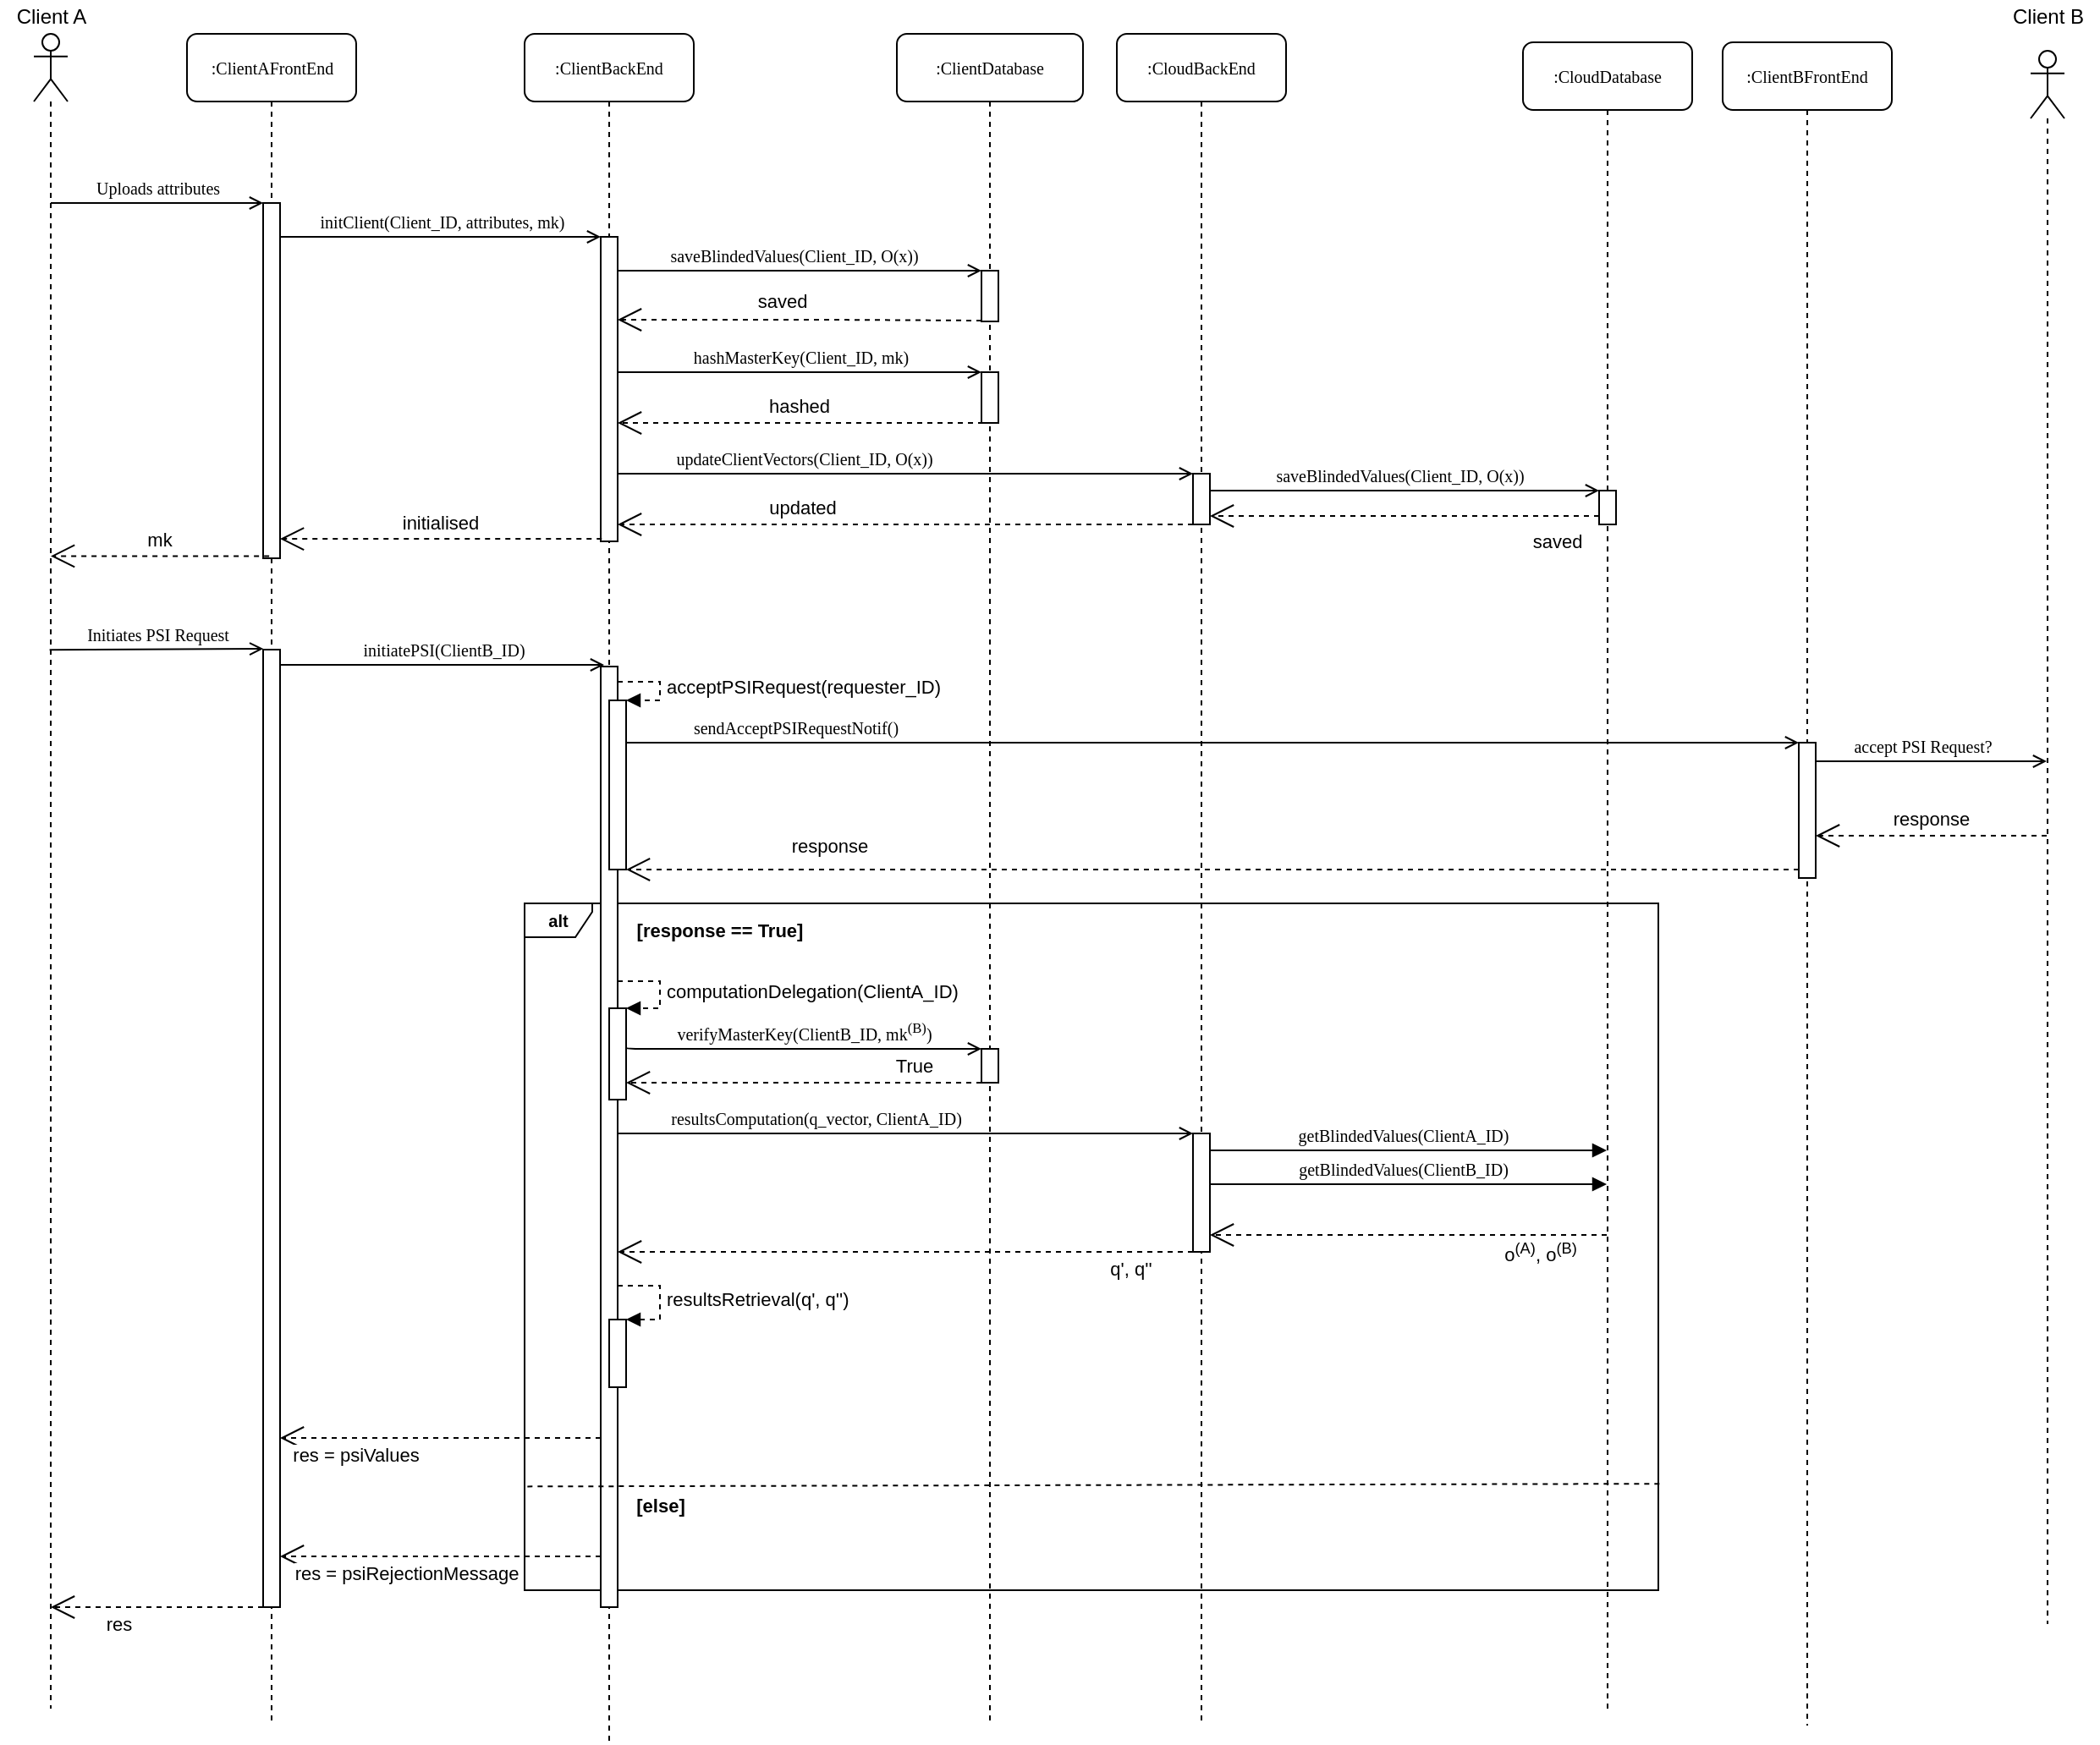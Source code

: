 <mxfile version="14.2.7" type="device"><diagram name="Page-1" id="13e1069c-82ec-6db2-03f1-153e76fe0fe0"><mxGraphModel dx="1426" dy="649" grid="1" gridSize="10" guides="1" tooltips="1" connect="1" arrows="1" fold="1" page="1" pageScale="1" pageWidth="2336" pageHeight="1654" background="#ffffff" math="0" shadow="0"><root><mxCell id="0"/><mxCell id="1" parent="0"/><mxCell id="ZnWoNv_hDqzTvxR1TfD1-65" value="&lt;font style=&quot;font-size: 10px&quot;&gt;&lt;b&gt;alt&lt;/b&gt;&lt;/font&gt;" style="shape=umlFrame;whiteSpace=wrap;html=1;width=40;height=20;" vertex="1" parent="1"><mxGeometry x="410" y="594" width="670" height="406" as="geometry"/></mxCell><mxCell id="7baba1c4bc27f4b0-2" value="&lt;font style=&quot;font-size: 10px&quot;&gt;:ClientAFrontEnd&lt;/font&gt;" style="shape=umlLifeline;perimeter=lifelinePerimeter;whiteSpace=wrap;html=1;container=1;collapsible=0;recursiveResize=0;outlineConnect=0;rounded=1;shadow=0;comic=0;labelBackgroundColor=none;strokeWidth=1;fontFamily=Verdana;fontSize=12;align=center;" parent="1" vertex="1"><mxGeometry x="210.5" y="80" width="100" height="1000" as="geometry"/></mxCell><mxCell id="7baba1c4bc27f4b0-10" value="" style="html=1;points=[];perimeter=orthogonalPerimeter;rounded=0;shadow=0;comic=0;labelBackgroundColor=none;strokeWidth=1;fontFamily=Verdana;fontSize=12;align=center;" parent="7baba1c4bc27f4b0-2" vertex="1"><mxGeometry x="45" y="100" width="10" height="210" as="geometry"/></mxCell><mxCell id="ZnWoNv_hDqzTvxR1TfD1-38" value="" style="html=1;points=[];perimeter=orthogonalPerimeter;" vertex="1" parent="7baba1c4bc27f4b0-2"><mxGeometry x="45" y="364" width="10" height="566" as="geometry"/></mxCell><mxCell id="7baba1c4bc27f4b0-3" value="&lt;font style=&quot;font-size: 10px&quot;&gt;:ClientBackEnd&lt;/font&gt;" style="shape=umlLifeline;perimeter=lifelinePerimeter;whiteSpace=wrap;html=1;container=1;collapsible=0;recursiveResize=0;outlineConnect=0;rounded=1;shadow=0;comic=0;labelBackgroundColor=none;strokeWidth=1;fontFamily=Verdana;fontSize=12;align=center;" parent="1" vertex="1"><mxGeometry x="410" y="80" width="100" height="1010" as="geometry"/></mxCell><mxCell id="7baba1c4bc27f4b0-13" value="" style="html=1;points=[];perimeter=orthogonalPerimeter;rounded=0;shadow=0;comic=0;labelBackgroundColor=none;strokeWidth=1;fontFamily=Verdana;fontSize=12;align=center;" parent="7baba1c4bc27f4b0-3" vertex="1"><mxGeometry x="45" y="120" width="10" height="180" as="geometry"/></mxCell><mxCell id="ZnWoNv_hDqzTvxR1TfD1-47" value="" style="html=1;points=[];perimeter=orthogonalPerimeter;" vertex="1" parent="7baba1c4bc27f4b0-3"><mxGeometry x="45" y="374" width="10" height="556" as="geometry"/></mxCell><mxCell id="7baba1c4bc27f4b0-4" value="&lt;font style=&quot;font-size: 10px&quot;&gt;:ClientDatabase&lt;/font&gt;" style="shape=umlLifeline;perimeter=lifelinePerimeter;whiteSpace=wrap;html=1;container=1;collapsible=0;recursiveResize=0;outlineConnect=0;rounded=1;shadow=0;comic=0;labelBackgroundColor=none;strokeWidth=1;fontFamily=Verdana;fontSize=12;align=center;" parent="1" vertex="1"><mxGeometry x="630" y="80" width="110" height="1000" as="geometry"/></mxCell><mxCell id="7baba1c4bc27f4b0-16" value="" style="html=1;points=[];perimeter=orthogonalPerimeter;rounded=0;shadow=0;comic=0;labelBackgroundColor=none;strokeWidth=1;fontFamily=Verdana;fontSize=12;align=center;" parent="7baba1c4bc27f4b0-4" vertex="1"><mxGeometry x="50" y="140" width="10" height="30" as="geometry"/></mxCell><mxCell id="ZnWoNv_hDqzTvxR1TfD1-28" value="" style="html=1;points=[];perimeter=orthogonalPerimeter;rounded=0;shadow=0;comic=0;labelBackgroundColor=none;strokeWidth=1;fontFamily=Verdana;fontSize=12;align=center;" vertex="1" parent="7baba1c4bc27f4b0-4"><mxGeometry x="50" y="200" width="10" height="30" as="geometry"/></mxCell><mxCell id="ZnWoNv_hDqzTvxR1TfD1-110" value="" style="html=1;points=[];perimeter=orthogonalPerimeter;" vertex="1" parent="7baba1c4bc27f4b0-4"><mxGeometry x="50" y="600" width="10" height="20" as="geometry"/></mxCell><mxCell id="7baba1c4bc27f4b0-17" value="&lt;font style=&quot;font-size: 10px&quot;&gt;saveBlindedValues(Client_ID, O(x))&lt;/font&gt;" style="html=1;verticalAlign=bottom;endArrow=open;labelBackgroundColor=none;fontFamily=Verdana;fontSize=12;edgeStyle=elbowEdgeStyle;elbow=vertical;endFill=0;" parent="1" source="7baba1c4bc27f4b0-13" target="7baba1c4bc27f4b0-16" edge="1"><mxGeometry x="-0.032" relative="1" as="geometry"><mxPoint x="510" y="220" as="sourcePoint"/><Array as="points"><mxPoint x="470" y="220"/><mxPoint x="580" y="230"/><mxPoint x="560" y="230"/><mxPoint x="460" y="220"/></Array><mxPoint as="offset"/></mxGeometry></mxCell><mxCell id="7baba1c4bc27f4b0-11" value="&lt;font style=&quot;font-size: 10px&quot;&gt;Uploads attributes&lt;/font&gt;" style="html=1;verticalAlign=bottom;endArrow=open;entryX=0;entryY=0;labelBackgroundColor=none;fontFamily=Verdana;fontSize=12;edgeStyle=elbowEdgeStyle;elbow=vertical;endFill=0;" parent="1" source="ZnWoNv_hDqzTvxR1TfD1-17" target="7baba1c4bc27f4b0-10" edge="1"><mxGeometry relative="1" as="geometry"><mxPoint x="100" y="180" as="sourcePoint"/></mxGeometry></mxCell><mxCell id="7baba1c4bc27f4b0-14" value="&lt;span style=&quot;font-size: 10px&quot;&gt;initClient(Client_ID, attributes, mk)&lt;/span&gt;" style="html=1;verticalAlign=bottom;endArrow=open;entryX=0;entryY=0;labelBackgroundColor=none;fontFamily=Verdana;fontSize=12;edgeStyle=elbowEdgeStyle;elbow=vertical;endFill=0;" parent="1" source="7baba1c4bc27f4b0-10" target="7baba1c4bc27f4b0-13" edge="1"><mxGeometry relative="1" as="geometry"><mxPoint x="370" y="200" as="sourcePoint"/></mxGeometry></mxCell><mxCell id="ZnWoNv_hDqzTvxR1TfD1-17" value="" style="shape=umlLifeline;participant=umlActor;perimeter=lifelinePerimeter;whiteSpace=wrap;html=1;container=1;collapsible=0;recursiveResize=0;verticalAlign=top;spacingTop=36;outlineConnect=0;align=center;" vertex="1" parent="1"><mxGeometry x="120" y="80" width="20" height="990" as="geometry"/></mxCell><mxCell id="ZnWoNv_hDqzTvxR1TfD1-19" value="" style="endArrow=open;endFill=1;endSize=12;html=1;dashed=1;exitX=0;exitY=0.983;exitDx=0;exitDy=0;exitPerimeter=0;" edge="1" parent="1" source="7baba1c4bc27f4b0-16" target="7baba1c4bc27f4b0-13"><mxGeometry width="160" relative="1" as="geometry"><mxPoint x="565" y="250" as="sourcePoint"/><mxPoint x="420" y="250" as="targetPoint"/><Array as="points"><mxPoint x="590" y="249"/><mxPoint x="550" y="249"/></Array></mxGeometry></mxCell><mxCell id="ZnWoNv_hDqzTvxR1TfD1-27" value="saved" style="edgeLabel;html=1;align=center;verticalAlign=middle;resizable=0;points=[];" vertex="1" connectable="0" parent="ZnWoNv_hDqzTvxR1TfD1-19"><mxGeometry x="0.283" y="1" relative="1" as="geometry"><mxPoint x="20" y="-12" as="offset"/></mxGeometry></mxCell><mxCell id="ZnWoNv_hDqzTvxR1TfD1-29" value="&lt;span style=&quot;font-size: 10px&quot;&gt;hashMasterKey(Client_ID, mk)&lt;/span&gt;" style="html=1;verticalAlign=bottom;endArrow=open;labelBackgroundColor=none;fontFamily=Verdana;fontSize=12;edgeStyle=elbowEdgeStyle;elbow=vertical;endFill=0;" edge="1" parent="1" source="7baba1c4bc27f4b0-13" target="ZnWoNv_hDqzTvxR1TfD1-28"><mxGeometry relative="1" as="geometry"><mxPoint x="420" y="270" as="sourcePoint"/><Array as="points"><mxPoint x="480" y="280"/><mxPoint x="455" y="270"/></Array><mxPoint x="559.5" y="270" as="targetPoint"/></mxGeometry></mxCell><mxCell id="ZnWoNv_hDqzTvxR1TfD1-30" value="hashed" style="endArrow=open;endFill=1;endSize=12;html=1;dashed=1;exitX=0.1;exitY=1;exitDx=0;exitDy=0;exitPerimeter=0;" edge="1" parent="1" source="ZnWoNv_hDqzTvxR1TfD1-28" target="7baba1c4bc27f4b0-13"><mxGeometry x="0.008" y="-10" width="160" relative="1" as="geometry"><mxPoint x="550" y="290" as="sourcePoint"/><mxPoint x="410" y="290" as="targetPoint"/><mxPoint as="offset"/></mxGeometry></mxCell><mxCell id="ZnWoNv_hDqzTvxR1TfD1-31" value="initialised" style="endArrow=open;endFill=1;endSize=12;html=1;dashed=1;exitX=0.062;exitY=0.992;exitDx=0;exitDy=0;exitPerimeter=0;" edge="1" parent="1" source="7baba1c4bc27f4b0-13" target="7baba1c4bc27f4b0-10"><mxGeometry x="0.008" y="-10" width="160" relative="1" as="geometry"><mxPoint x="401.0" y="300.0" as="sourcePoint"/><mxPoint x="270" y="300.0" as="targetPoint"/><mxPoint as="offset"/></mxGeometry></mxCell><mxCell id="ZnWoNv_hDqzTvxR1TfD1-32" value="mk" style="endArrow=open;endFill=1;endSize=12;html=1;dashed=1;exitX=0.357;exitY=0.994;exitDx=0;exitDy=0;exitPerimeter=0;" edge="1" parent="1" source="7baba1c4bc27f4b0-10" target="ZnWoNv_hDqzTvxR1TfD1-17"><mxGeometry x="0.008" y="-10" width="160" relative="1" as="geometry"><mxPoint x="240" y="319" as="sourcePoint"/><mxPoint x="130" y="319.12" as="targetPoint"/><mxPoint as="offset"/></mxGeometry></mxCell><mxCell id="ZnWoNv_hDqzTvxR1TfD1-33" value="&lt;span style=&quot;font-size: 10px&quot;&gt;Initiates PSI Request&lt;/span&gt;" style="html=1;verticalAlign=bottom;endArrow=open;entryX=0.012;entryY=-0.002;labelBackgroundColor=none;fontFamily=Verdana;fontSize=12;edgeStyle=elbowEdgeStyle;elbow=vertical;endFill=0;entryDx=0;entryDy=0;entryPerimeter=0;" edge="1" parent="1" target="ZnWoNv_hDqzTvxR1TfD1-38"><mxGeometry relative="1" as="geometry"><mxPoint x="129.324" y="444.176" as="sourcePoint"/><mxPoint x="255.69" y="454.1" as="targetPoint"/></mxGeometry></mxCell><mxCell id="ZnWoNv_hDqzTvxR1TfD1-37" value="Client A" style="text;html=1;align=center;verticalAlign=middle;resizable=0;points=[];autosize=1;" vertex="1" parent="1"><mxGeometry x="100" y="60" width="60" height="20" as="geometry"/></mxCell><mxCell id="ZnWoNv_hDqzTvxR1TfD1-39" value="&lt;span style=&quot;font-size: 10px&quot;&gt;initiatePSI(ClientB_ID)&lt;/span&gt;" style="html=1;verticalAlign=bottom;endArrow=open;labelBackgroundColor=none;fontFamily=Verdana;fontSize=12;edgeStyle=elbowEdgeStyle;elbow=vertical;endFill=0;entryX=0.2;entryY=-0.003;entryDx=0;entryDy=0;entryPerimeter=0;" edge="1" parent="1" target="ZnWoNv_hDqzTvxR1TfD1-47"><mxGeometry relative="1" as="geometry"><mxPoint x="266" y="453" as="sourcePoint"/><mxPoint x="419.5" y="474.1" as="targetPoint"/><Array as="points"><mxPoint x="340" y="453"/><mxPoint x="420" y="460"/></Array></mxGeometry></mxCell><mxCell id="ZnWoNv_hDqzTvxR1TfD1-44" value="" style="shape=umlLifeline;participant=umlActor;perimeter=lifelinePerimeter;whiteSpace=wrap;html=1;container=1;collapsible=0;recursiveResize=0;verticalAlign=top;spacingTop=36;outlineConnect=0;align=center;" vertex="1" parent="1"><mxGeometry x="1300" y="90" width="20" height="930" as="geometry"/></mxCell><mxCell id="ZnWoNv_hDqzTvxR1TfD1-45" value="Client B" style="text;html=1;align=center;verticalAlign=middle;resizable=0;points=[];autosize=1;" vertex="1" parent="1"><mxGeometry x="1280" y="60" width="60" height="20" as="geometry"/></mxCell><mxCell id="ZnWoNv_hDqzTvxR1TfD1-54" value="" style="html=1;points=[];perimeter=orthogonalPerimeter;" vertex="1" parent="1"><mxGeometry x="460" y="474" width="10" height="100" as="geometry"/></mxCell><mxCell id="ZnWoNv_hDqzTvxR1TfD1-55" value="acceptPSIRequest(requester_ID)" style="edgeStyle=orthogonalEdgeStyle;html=1;align=left;spacingLeft=2;endArrow=block;rounded=0;entryX=1;entryY=0;dashed=1;" edge="1" target="ZnWoNv_hDqzTvxR1TfD1-54" parent="1" source="ZnWoNv_hDqzTvxR1TfD1-47"><mxGeometry relative="1" as="geometry"><mxPoint x="470" y="464" as="sourcePoint"/><Array as="points"><mxPoint x="490" y="463"/><mxPoint x="490" y="474"/></Array></mxGeometry></mxCell><mxCell id="ZnWoNv_hDqzTvxR1TfD1-56" value="&lt;span style=&quot;font-size: 10px&quot;&gt;sendAcceptPSIRequestNotif()&lt;/span&gt;" style="html=1;verticalAlign=bottom;endArrow=open;labelBackgroundColor=none;fontFamily=Verdana;fontSize=12;edgeStyle=elbowEdgeStyle;elbow=vertical;endFill=0;" edge="1" parent="1" target="ZnWoNv_hDqzTvxR1TfD1-59"><mxGeometry x="-0.711" relative="1" as="geometry"><mxPoint x="470" y="499" as="sourcePoint"/><mxPoint x="658.83" y="493.8" as="targetPoint"/><Array as="points"><mxPoint x="1160" y="499"/></Array><mxPoint as="offset"/></mxGeometry></mxCell><mxCell id="ZnWoNv_hDqzTvxR1TfD1-57" value="&lt;font style=&quot;font-size: 10px&quot;&gt;:ClientBFrontEnd&lt;/font&gt;" style="shape=umlLifeline;perimeter=lifelinePerimeter;whiteSpace=wrap;html=1;container=1;collapsible=0;recursiveResize=0;outlineConnect=0;rounded=1;shadow=0;comic=0;labelBackgroundColor=none;strokeWidth=1;fontFamily=Verdana;fontSize=12;align=center;" vertex="1" parent="1"><mxGeometry x="1118" y="85" width="100" height="995" as="geometry"/></mxCell><mxCell id="ZnWoNv_hDqzTvxR1TfD1-59" value="" style="html=1;points=[];perimeter=orthogonalPerimeter;" vertex="1" parent="ZnWoNv_hDqzTvxR1TfD1-57"><mxGeometry x="45" y="414" width="10" height="80" as="geometry"/></mxCell><mxCell id="ZnWoNv_hDqzTvxR1TfD1-60" value="&lt;span style=&quot;font-size: 10px&quot;&gt;accept PSI Request?&lt;/span&gt;" style="html=1;verticalAlign=bottom;endArrow=open;labelBackgroundColor=none;fontFamily=Verdana;fontSize=12;edgeStyle=elbowEdgeStyle;elbow=vertical;endFill=0;" edge="1" parent="1" source="ZnWoNv_hDqzTvxR1TfD1-59" target="ZnWoNv_hDqzTvxR1TfD1-44"><mxGeometry x="-0.076" relative="1" as="geometry"><mxPoint x="1030" y="504" as="sourcePoint"/><mxPoint x="969.5" y="504" as="targetPoint"/><mxPoint as="offset"/><Array as="points"><mxPoint x="1230" y="510"/><mxPoint x="1050" y="510"/><mxPoint x="1030" y="494"/><mxPoint x="1020" y="450"/><mxPoint x="898" y="514"/></Array></mxGeometry></mxCell><mxCell id="ZnWoNv_hDqzTvxR1TfD1-61" value="response" style="endArrow=open;endFill=1;endSize=12;html=1;dashed=1;" edge="1" parent="1" source="ZnWoNv_hDqzTvxR1TfD1-44" target="ZnWoNv_hDqzTvxR1TfD1-59"><mxGeometry x="0.008" y="-10" width="160" relative="1" as="geometry"><mxPoint x="969.5" y="554" as="sourcePoint"/><mxPoint x="744" y="544" as="targetPoint"/><mxPoint as="offset"/><Array as="points"><mxPoint x="1230" y="554"/></Array></mxGeometry></mxCell><mxCell id="ZnWoNv_hDqzTvxR1TfD1-64" value="response" style="endArrow=open;endFill=1;endSize=12;html=1;dashed=1;" edge="1" parent="1" source="ZnWoNv_hDqzTvxR1TfD1-59" target="ZnWoNv_hDqzTvxR1TfD1-54"><mxGeometry x="0.654" y="-14" width="160" relative="1" as="geometry"><mxPoint x="814.5" y="574" as="sourcePoint"/><mxPoint x="680" y="574" as="targetPoint"/><mxPoint as="offset"/><Array as="points"><mxPoint x="785" y="574"/></Array></mxGeometry></mxCell><mxCell id="ZnWoNv_hDqzTvxR1TfD1-66" value="&lt;font style=&quot;font-size: 11px&quot;&gt;&lt;b&gt;[response == True]&lt;/b&gt;&lt;/font&gt;" style="text;html=1;align=center;verticalAlign=middle;resizable=0;points=[];autosize=1;" vertex="1" parent="1"><mxGeometry x="470" y="600" width="110" height="20" as="geometry"/></mxCell><mxCell id="ZnWoNv_hDqzTvxR1TfD1-71" value="" style="html=1;points=[];perimeter=orthogonalPerimeter;" vertex="1" parent="1"><mxGeometry x="460" y="656" width="10" height="54" as="geometry"/></mxCell><mxCell id="ZnWoNv_hDqzTvxR1TfD1-72" value="computationDelegation(ClientA_ID)" style="edgeStyle=orthogonalEdgeStyle;html=1;align=left;spacingLeft=2;endArrow=block;rounded=0;entryX=1;entryY=0;dashed=1;" edge="1" target="ZnWoNv_hDqzTvxR1TfD1-71" parent="1"><mxGeometry relative="1" as="geometry"><mxPoint x="465" y="640" as="sourcePoint"/><Array as="points"><mxPoint x="490" y="640"/></Array></mxGeometry></mxCell><mxCell id="ZnWoNv_hDqzTvxR1TfD1-73" value="&lt;font style=&quot;font-size: 10px&quot;&gt;:CloudBackEnd&lt;/font&gt;" style="shape=umlLifeline;perimeter=lifelinePerimeter;whiteSpace=wrap;html=1;container=1;collapsible=0;recursiveResize=0;outlineConnect=0;rounded=1;shadow=0;comic=0;labelBackgroundColor=none;strokeWidth=1;fontFamily=Verdana;fontSize=12;align=center;" vertex="1" parent="1"><mxGeometry x="760" y="80" width="100" height="1000" as="geometry"/></mxCell><mxCell id="ZnWoNv_hDqzTvxR1TfD1-76" value="" style="html=1;points=[];perimeter=orthogonalPerimeter;rounded=0;shadow=0;comic=0;labelBackgroundColor=none;strokeWidth=1;fontFamily=Verdana;fontSize=12;align=center;" vertex="1" parent="ZnWoNv_hDqzTvxR1TfD1-73"><mxGeometry x="45" y="260" width="10" height="30" as="geometry"/></mxCell><mxCell id="ZnWoNv_hDqzTvxR1TfD1-83" value="" style="html=1;points=[];perimeter=orthogonalPerimeter;" vertex="1" parent="ZnWoNv_hDqzTvxR1TfD1-73"><mxGeometry x="45" y="650" width="10" height="70" as="geometry"/></mxCell><mxCell id="ZnWoNv_hDqzTvxR1TfD1-77" value="&lt;font style=&quot;font-size: 10px&quot;&gt;updateClientVectors(Client_ID, O(x))&lt;/font&gt;" style="html=1;verticalAlign=bottom;endArrow=open;labelBackgroundColor=none;fontFamily=Verdana;fontSize=12;edgeStyle=elbowEdgeStyle;elbow=vertical;endFill=0;" edge="1" parent="1" source="7baba1c4bc27f4b0-13" target="ZnWoNv_hDqzTvxR1TfD1-76"><mxGeometry x="-0.352" relative="1" as="geometry"><mxPoint x="460" y="340" as="sourcePoint"/><Array as="points"><mxPoint x="495" y="340"/><mxPoint x="605" y="350"/><mxPoint x="585" y="350"/><mxPoint x="485" y="340"/></Array><mxPoint x="705" y="340" as="targetPoint"/><mxPoint as="offset"/></mxGeometry></mxCell><mxCell id="ZnWoNv_hDqzTvxR1TfD1-78" value="updated" style="endArrow=open;endFill=1;endSize=12;html=1;dashed=1;" edge="1" parent="1" source="ZnWoNv_hDqzTvxR1TfD1-76" target="7baba1c4bc27f4b0-13"><mxGeometry x="0.36" y="-10" width="160" relative="1" as="geometry"><mxPoint x="836.0" y="360" as="sourcePoint"/><mxPoint x="620" y="360" as="targetPoint"/><mxPoint as="offset"/><Array as="points"><mxPoint x="630" y="370"/></Array></mxGeometry></mxCell><mxCell id="ZnWoNv_hDqzTvxR1TfD1-81" value="&lt;span style=&quot;font-size: 10px&quot;&gt;resultsComputation(q_vector, ClientA_ID)&lt;/span&gt;" style="html=1;verticalAlign=bottom;endArrow=open;labelBackgroundColor=none;fontFamily=Verdana;fontSize=12;edgeStyle=elbowEdgeStyle;elbow=vertical;endFill=0;" edge="1" parent="1" source="ZnWoNv_hDqzTvxR1TfD1-47" target="ZnWoNv_hDqzTvxR1TfD1-83"><mxGeometry x="-0.314" relative="1" as="geometry"><mxPoint x="460" y="710.0" as="sourcePoint"/><mxPoint x="948.47" y="711.18" as="targetPoint"/><mxPoint as="offset"/><Array as="points"><mxPoint x="740" y="730"/></Array></mxGeometry></mxCell><mxCell id="ZnWoNv_hDqzTvxR1TfD1-84" value="&lt;font style=&quot;font-size: 10px&quot;&gt;:CloudDatabase&lt;/font&gt;" style="shape=umlLifeline;perimeter=lifelinePerimeter;whiteSpace=wrap;html=1;container=1;collapsible=0;recursiveResize=0;outlineConnect=0;rounded=1;shadow=0;comic=0;labelBackgroundColor=none;strokeWidth=1;fontFamily=Verdana;fontSize=12;align=center;" vertex="1" parent="1"><mxGeometry x="1000" y="85" width="100" height="985" as="geometry"/></mxCell><mxCell id="ZnWoNv_hDqzTvxR1TfD1-85" value="" style="html=1;points=[];perimeter=orthogonalPerimeter;rounded=0;shadow=0;comic=0;labelBackgroundColor=none;strokeWidth=1;fontFamily=Verdana;fontSize=12;align=center;" vertex="1" parent="ZnWoNv_hDqzTvxR1TfD1-84"><mxGeometry x="45" y="265" width="10" height="20" as="geometry"/></mxCell><mxCell id="ZnWoNv_hDqzTvxR1TfD1-86" value="&lt;font style=&quot;font-size: 10px&quot;&gt;saveBlindedValues(Client_ID, O(x))&lt;/font&gt;" style="html=1;verticalAlign=bottom;endArrow=open;labelBackgroundColor=none;fontFamily=Verdana;fontSize=12;edgeStyle=elbowEdgeStyle;elbow=vertical;endFill=0;" edge="1" parent="1" source="ZnWoNv_hDqzTvxR1TfD1-76" target="ZnWoNv_hDqzTvxR1TfD1-85"><mxGeometry x="-0.032" relative="1" as="geometry"><mxPoint x="835" y="350" as="sourcePoint"/><Array as="points"><mxPoint x="840" y="350"/><mxPoint x="950" y="360"/><mxPoint x="930" y="360"/><mxPoint x="830" y="350"/></Array><mxPoint x="940" y="350" as="targetPoint"/><mxPoint as="offset"/></mxGeometry></mxCell><mxCell id="ZnWoNv_hDqzTvxR1TfD1-87" value="" style="endArrow=open;endFill=1;endSize=12;html=1;dashed=1;" edge="1" parent="1" source="ZnWoNv_hDqzTvxR1TfD1-85" target="ZnWoNv_hDqzTvxR1TfD1-76"><mxGeometry width="160" relative="1" as="geometry"><mxPoint x="1050" y="379.49" as="sourcePoint"/><mxPoint x="835" y="379" as="targetPoint"/><Array as="points"><mxPoint x="860" y="365"/></Array></mxGeometry></mxCell><mxCell id="ZnWoNv_hDqzTvxR1TfD1-89" value="saved" style="edgeLabel;html=1;align=center;verticalAlign=middle;resizable=0;points=[];" vertex="1" connectable="0" parent="ZnWoNv_hDqzTvxR1TfD1-87"><mxGeometry x="0.283" y="1" relative="1" as="geometry"><mxPoint x="122.62" y="14" as="offset"/></mxGeometry></mxCell><mxCell id="ZnWoNv_hDqzTvxR1TfD1-91" value="&lt;font style=&quot;font-size: 10px&quot;&gt;getBlindedValues(ClientA_ID)&lt;/font&gt;" style="html=1;verticalAlign=bottom;endArrow=block;labelBackgroundColor=none;fontFamily=Verdana;fontSize=12;edgeStyle=elbowEdgeStyle;elbow=vertical;endFill=1;" edge="1" parent="1" source="ZnWoNv_hDqzTvxR1TfD1-83" target="ZnWoNv_hDqzTvxR1TfD1-84"><mxGeometry x="-0.032" relative="1" as="geometry"><mxPoint x="820" y="740" as="sourcePoint"/><Array as="points"><mxPoint x="845" y="740"/><mxPoint x="955" y="750"/><mxPoint x="935" y="750"/><mxPoint x="835" y="740"/></Array><mxPoint x="1050" y="740" as="targetPoint"/><mxPoint as="offset"/></mxGeometry></mxCell><mxCell id="ZnWoNv_hDqzTvxR1TfD1-92" value="" style="endArrow=open;endFill=1;endSize=12;html=1;dashed=1;" edge="1" parent="1" source="ZnWoNv_hDqzTvxR1TfD1-84" target="ZnWoNv_hDqzTvxR1TfD1-83"><mxGeometry width="160" relative="1" as="geometry"><mxPoint x="1050" y="755" as="sourcePoint"/><mxPoint x="820" y="755" as="targetPoint"/><Array as="points"><mxPoint x="910" y="790"/></Array></mxGeometry></mxCell><mxCell id="ZnWoNv_hDqzTvxR1TfD1-95" value="o&lt;sup&gt;(A)&lt;/sup&gt;, o&lt;sup&gt;(B)&lt;/sup&gt;" style="edgeLabel;html=1;align=center;verticalAlign=middle;resizable=0;points=[];" vertex="1" connectable="0" parent="ZnWoNv_hDqzTvxR1TfD1-92"><mxGeometry x="-0.189" y="1" relative="1" as="geometry"><mxPoint x="55.7" y="9" as="offset"/></mxGeometry></mxCell><mxCell id="ZnWoNv_hDqzTvxR1TfD1-94" value="&lt;font style=&quot;font-size: 10px&quot;&gt;getBlindedValues(ClientB_ID)&lt;/font&gt;" style="html=1;verticalAlign=bottom;endArrow=block;labelBackgroundColor=none;fontFamily=Verdana;fontSize=12;edgeStyle=elbowEdgeStyle;elbow=vertical;endFill=1;" edge="1" parent="1" source="ZnWoNv_hDqzTvxR1TfD1-83" target="ZnWoNv_hDqzTvxR1TfD1-84"><mxGeometry x="-0.032" relative="1" as="geometry"><mxPoint x="810" y="760" as="sourcePoint"/><Array as="points"><mxPoint x="840" y="760"/><mxPoint x="950" y="770"/><mxPoint x="930" y="770"/><mxPoint x="830" y="760"/></Array><mxPoint x="1044.5" y="760" as="targetPoint"/><mxPoint as="offset"/></mxGeometry></mxCell><mxCell id="ZnWoNv_hDqzTvxR1TfD1-96" value="" style="endArrow=open;endFill=1;endSize=12;html=1;dashed=1;" edge="1" parent="1" source="ZnWoNv_hDqzTvxR1TfD1-83" target="ZnWoNv_hDqzTvxR1TfD1-47"><mxGeometry width="160" relative="1" as="geometry"><mxPoint x="704.5" y="800" as="sourcePoint"/><mxPoint x="470" y="800" as="targetPoint"/><Array as="points"><mxPoint x="565" y="800"/></Array></mxGeometry></mxCell><mxCell id="ZnWoNv_hDqzTvxR1TfD1-97" value="q', q''" style="edgeLabel;html=1;align=center;verticalAlign=middle;resizable=0;points=[];" vertex="1" connectable="0" parent="ZnWoNv_hDqzTvxR1TfD1-96"><mxGeometry x="-0.189" y="1" relative="1" as="geometry"><mxPoint x="101" y="9" as="offset"/></mxGeometry></mxCell><mxCell id="ZnWoNv_hDqzTvxR1TfD1-98" value="" style="endArrow=open;endFill=1;endSize=12;html=1;dashed=1;" edge="1" parent="1" source="ZnWoNv_hDqzTvxR1TfD1-47" target="ZnWoNv_hDqzTvxR1TfD1-38"><mxGeometry width="160" relative="1" as="geometry"><mxPoint x="460" y="869" as="sourcePoint"/><mxPoint x="280" y="869.17" as="targetPoint"/><Array as="points"><mxPoint x="350" y="910"/></Array></mxGeometry></mxCell><mxCell id="ZnWoNv_hDqzTvxR1TfD1-99" value="res = psiValues" style="edgeLabel;html=1;align=center;verticalAlign=middle;resizable=0;points=[];" vertex="1" connectable="0" parent="ZnWoNv_hDqzTvxR1TfD1-98"><mxGeometry x="-0.189" y="1" relative="1" as="geometry"><mxPoint x="-67.83" y="9" as="offset"/></mxGeometry></mxCell><mxCell id="ZnWoNv_hDqzTvxR1TfD1-100" value="" style="html=1;points=[];perimeter=orthogonalPerimeter;" vertex="1" parent="1"><mxGeometry x="460" y="840" width="10" height="40" as="geometry"/></mxCell><mxCell id="ZnWoNv_hDqzTvxR1TfD1-101" value="resultsRetrieval(q', q'')" style="edgeStyle=orthogonalEdgeStyle;html=1;align=left;spacingLeft=2;endArrow=block;rounded=0;entryX=1;entryY=0;dashed=1;" edge="1" target="ZnWoNv_hDqzTvxR1TfD1-100" parent="1"><mxGeometry relative="1" as="geometry"><mxPoint x="465" y="820" as="sourcePoint"/><Array as="points"><mxPoint x="490" y="820"/></Array></mxGeometry></mxCell><mxCell id="ZnWoNv_hDqzTvxR1TfD1-102" value="" style="endArrow=none;endFill=0;endSize=12;html=1;dashed=1;exitX=1.001;exitY=0.845;exitDx=0;exitDy=0;exitPerimeter=0;entryX=-0.002;entryY=0.849;entryDx=0;entryDy=0;entryPerimeter=0;elbow=horizontal;" edge="1" parent="1" source="ZnWoNv_hDqzTvxR1TfD1-65" target="ZnWoNv_hDqzTvxR1TfD1-65"><mxGeometry width="160" relative="1" as="geometry"><mxPoint x="927.25" y="950" as="sourcePoint"/><mxPoint x="692.75" y="950" as="targetPoint"/><Array as="points"/></mxGeometry></mxCell><mxCell id="ZnWoNv_hDqzTvxR1TfD1-105" value="" style="endArrow=open;endFill=1;endSize=12;html=1;dashed=1;" edge="1" parent="1" source="ZnWoNv_hDqzTvxR1TfD1-47" target="ZnWoNv_hDqzTvxR1TfD1-38"><mxGeometry width="160" relative="1" as="geometry"><mxPoint x="449.5" y="980" as="sourcePoint"/><mxPoint x="260" y="980" as="targetPoint"/><Array as="points"><mxPoint x="344.5" y="980"/></Array></mxGeometry></mxCell><mxCell id="ZnWoNv_hDqzTvxR1TfD1-106" value="res = psiRejectionMessage" style="edgeLabel;html=1;align=center;verticalAlign=middle;resizable=0;points=[];" vertex="1" connectable="0" parent="ZnWoNv_hDqzTvxR1TfD1-105"><mxGeometry x="-0.189" y="1" relative="1" as="geometry"><mxPoint x="-38.45" y="9.0" as="offset"/></mxGeometry></mxCell><mxCell id="ZnWoNv_hDqzTvxR1TfD1-107" value="" style="endArrow=open;endFill=1;endSize=12;html=1;dashed=1;" edge="1" parent="1" source="ZnWoNv_hDqzTvxR1TfD1-38" target="ZnWoNv_hDqzTvxR1TfD1-17"><mxGeometry width="160" relative="1" as="geometry"><mxPoint x="319.5" y="1010" as="sourcePoint"/><mxPoint x="130" y="1010" as="targetPoint"/><Array as="points"><mxPoint x="214.5" y="1010"/></Array></mxGeometry></mxCell><mxCell id="ZnWoNv_hDqzTvxR1TfD1-108" value="res" style="edgeLabel;html=1;align=center;verticalAlign=middle;resizable=0;points=[];" vertex="1" connectable="0" parent="ZnWoNv_hDqzTvxR1TfD1-107"><mxGeometry x="-0.189" y="1" relative="1" as="geometry"><mxPoint x="-34.67" y="9" as="offset"/></mxGeometry></mxCell><mxCell id="ZnWoNv_hDqzTvxR1TfD1-109" value="&lt;font style=&quot;font-size: 11px&quot;&gt;&lt;b&gt;[else]&lt;/b&gt;&lt;/font&gt;" style="text;html=1;align=center;verticalAlign=middle;resizable=0;points=[];autosize=1;" vertex="1" parent="1"><mxGeometry x="470" y="940" width="40" height="20" as="geometry"/></mxCell><mxCell id="ZnWoNv_hDqzTvxR1TfD1-111" value="&lt;span style=&quot;font-size: 10px&quot;&gt;verifyMasterKey(ClientB_ID, mk&lt;sup&gt;(B)&lt;/sup&gt;)&lt;/span&gt;" style="html=1;verticalAlign=bottom;endArrow=open;labelBackgroundColor=none;fontFamily=Verdana;fontSize=12;edgeStyle=elbowEdgeStyle;elbow=vertical;endFill=0;" edge="1" parent="1" target="ZnWoNv_hDqzTvxR1TfD1-110"><mxGeometry relative="1" as="geometry"><mxPoint x="470" y="679" as="sourcePoint"/><Array as="points"><mxPoint x="580" y="680"/></Array><mxPoint x="685" y="679" as="targetPoint"/></mxGeometry></mxCell><mxCell id="ZnWoNv_hDqzTvxR1TfD1-113" value="True" style="endArrow=open;endFill=1;endSize=12;html=1;dashed=1;" edge="1" parent="1" source="ZnWoNv_hDqzTvxR1TfD1-110" target="ZnWoNv_hDqzTvxR1TfD1-71"><mxGeometry x="-0.619" y="-10" width="160" relative="1" as="geometry"><mxPoint x="686" y="700" as="sourcePoint"/><mxPoint x="470" y="700" as="targetPoint"/><mxPoint as="offset"/><Array as="points"><mxPoint x="580" y="700"/></Array></mxGeometry></mxCell></root></mxGraphModel></diagram></mxfile>
